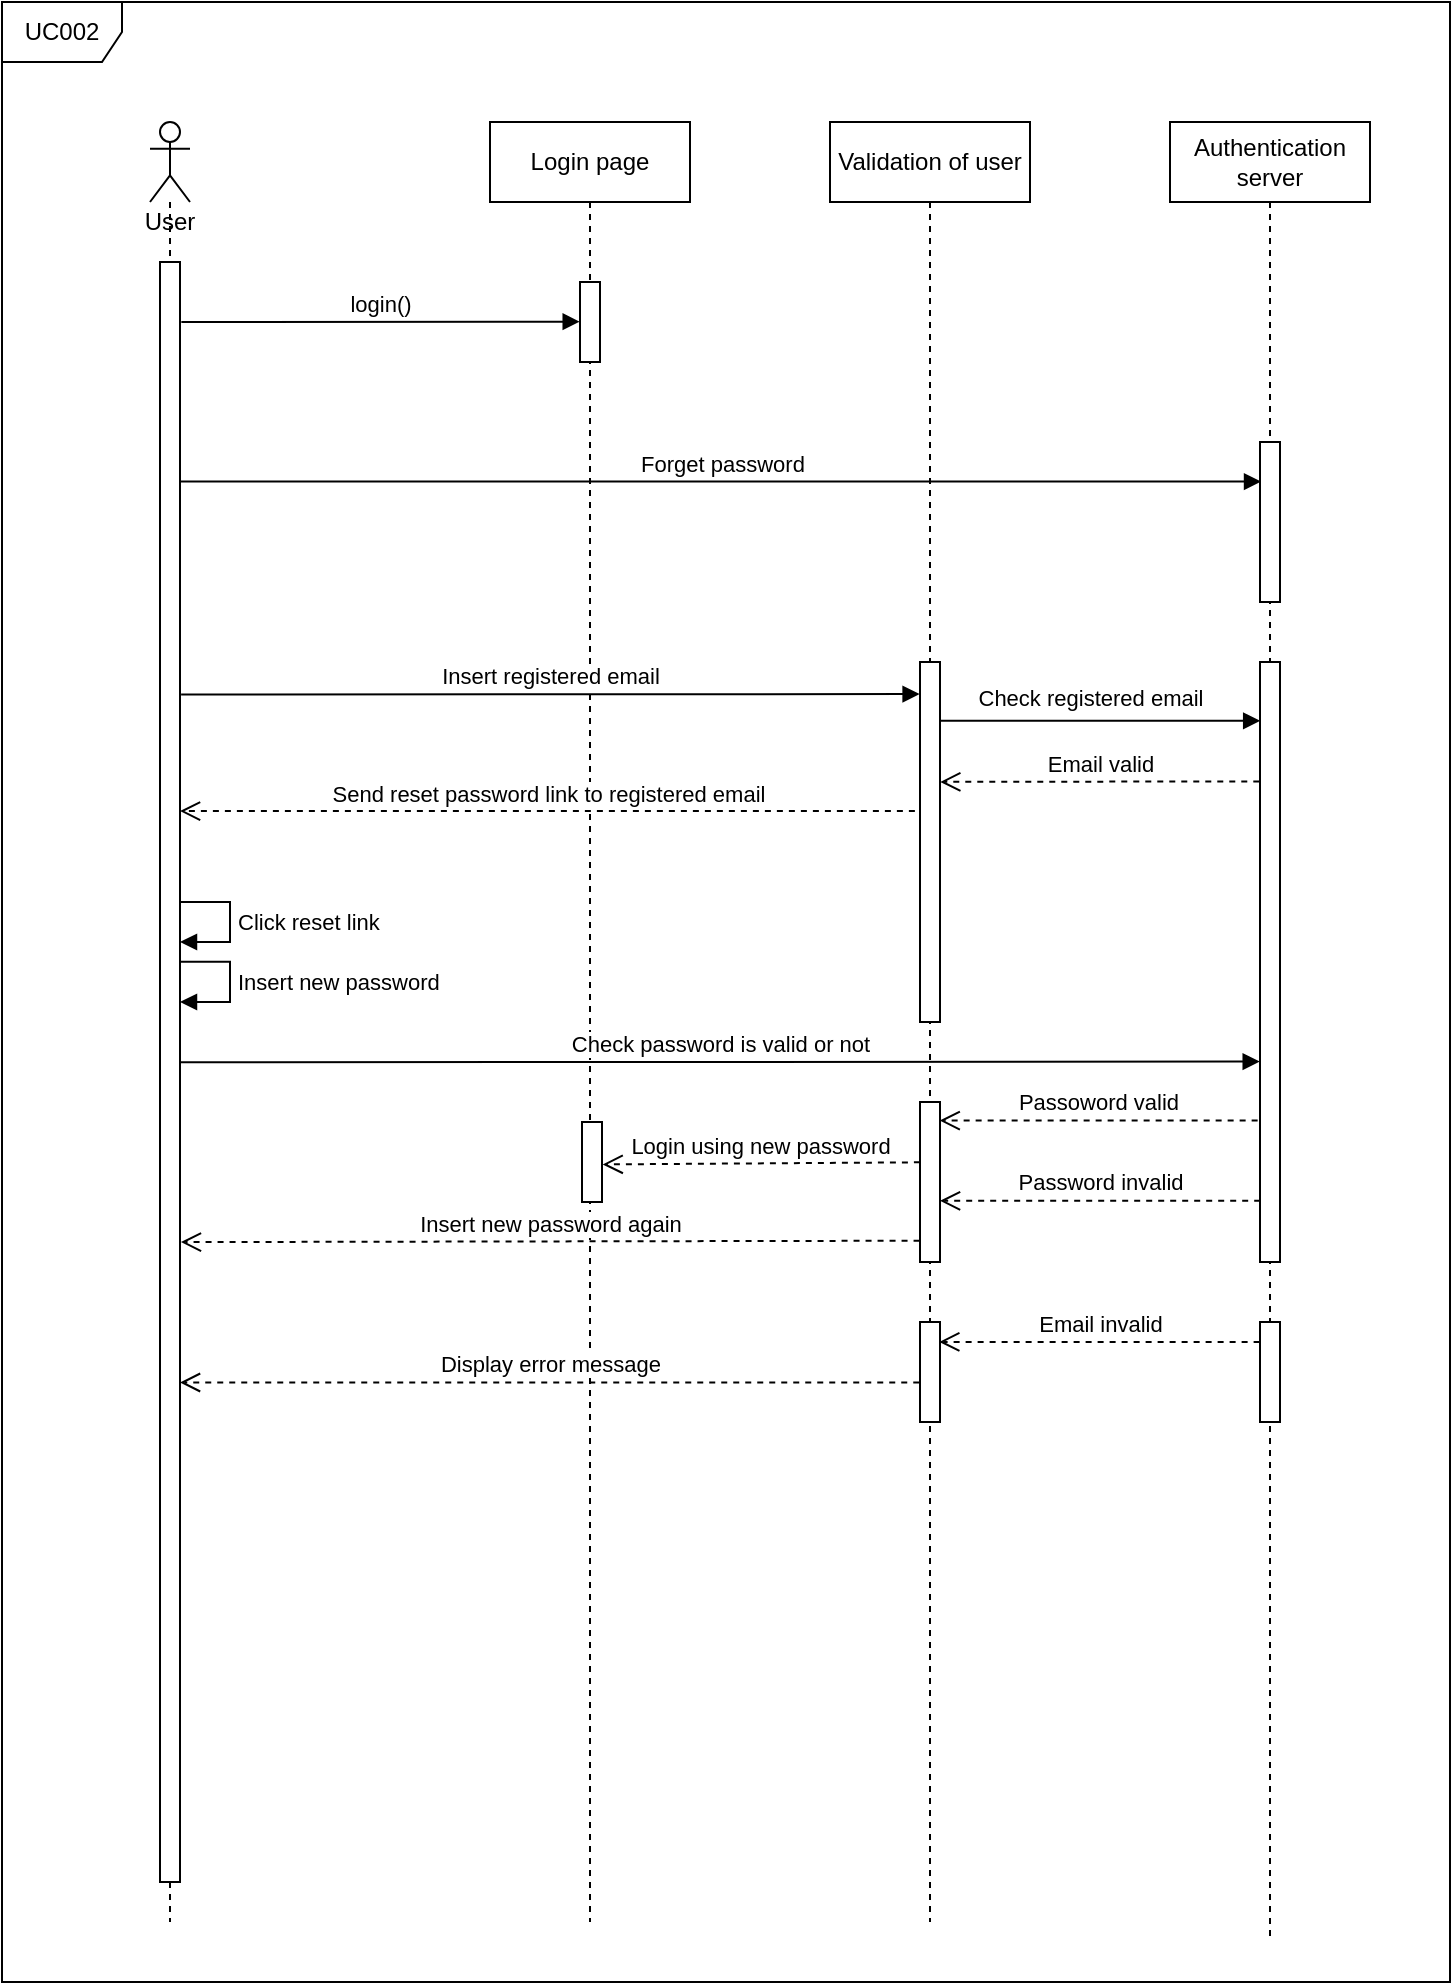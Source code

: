 <mxfile>
    <diagram id="svSEaXq6_SZsIZfI6RL0" name="Page-1">
        <mxGraphModel dx="1643" dy="938" grid="1" gridSize="10" guides="1" tooltips="1" connect="1" arrows="1" fold="1" page="1" pageScale="1" pageWidth="850" pageHeight="1100" math="0" shadow="0">
            <root>
                <mxCell id="0"/>
                <mxCell id="1" parent="0"/>
                <mxCell id="45" value="User" style="shape=umlLifeline;participant=umlActor;perimeter=lifelinePerimeter;whiteSpace=wrap;html=1;container=1;collapsible=0;recursiveResize=0;verticalAlign=top;spacingTop=36;outlineConnect=0;" vertex="1" parent="1">
                    <mxGeometry x="110" y="120" width="20" height="900" as="geometry"/>
                </mxCell>
                <mxCell id="47" value="" style="html=1;points=[];perimeter=orthogonalPerimeter;" vertex="1" parent="45">
                    <mxGeometry x="5" y="70" width="10" height="810" as="geometry"/>
                </mxCell>
                <mxCell id="67" value="Click reset link" style="edgeStyle=orthogonalEdgeStyle;html=1;align=left;spacingLeft=2;endArrow=block;rounded=0;entryX=1;entryY=0;" edge="1" parent="45">
                    <mxGeometry relative="1" as="geometry">
                        <mxPoint x="15" y="390" as="sourcePoint"/>
                        <Array as="points">
                            <mxPoint x="40" y="390"/>
                        </Array>
                        <mxPoint x="15" y="410" as="targetPoint"/>
                    </mxGeometry>
                </mxCell>
                <mxCell id="70" value="Insert new password" style="edgeStyle=orthogonalEdgeStyle;html=1;align=left;spacingLeft=2;endArrow=block;rounded=0;entryX=1;entryY=0;exitX=1.025;exitY=0.432;exitDx=0;exitDy=0;exitPerimeter=0;" edge="1" parent="45" source="47">
                    <mxGeometry relative="1" as="geometry">
                        <mxPoint x="20" y="420" as="sourcePoint"/>
                        <Array as="points">
                            <mxPoint x="40" y="420"/>
                            <mxPoint x="40" y="440"/>
                        </Array>
                        <mxPoint x="15" y="440" as="targetPoint"/>
                    </mxGeometry>
                </mxCell>
                <mxCell id="46" value="Login page" style="shape=umlLifeline;perimeter=lifelinePerimeter;whiteSpace=wrap;html=1;container=1;collapsible=0;recursiveResize=0;outlineConnect=0;" vertex="1" parent="1">
                    <mxGeometry x="280" y="120" width="100" height="900" as="geometry"/>
                </mxCell>
                <mxCell id="50" value="" style="html=1;points=[];perimeter=orthogonalPerimeter;" vertex="1" parent="46">
                    <mxGeometry x="45" y="80" width="10" height="40" as="geometry"/>
                </mxCell>
                <mxCell id="75" value="" style="html=1;points=[];perimeter=orthogonalPerimeter;" vertex="1" parent="46">
                    <mxGeometry x="46" y="500" width="10" height="40" as="geometry"/>
                </mxCell>
                <mxCell id="48" value="Validation of user" style="shape=umlLifeline;perimeter=lifelinePerimeter;whiteSpace=wrap;html=1;container=1;collapsible=0;recursiveResize=0;outlineConnect=0;" vertex="1" parent="1">
                    <mxGeometry x="450" y="120" width="100" height="900" as="geometry"/>
                </mxCell>
                <mxCell id="54" value="" style="html=1;points=[];perimeter=orthogonalPerimeter;" vertex="1" parent="48">
                    <mxGeometry x="45" y="270" width="10" height="180" as="geometry"/>
                </mxCell>
                <mxCell id="73" value="" style="html=1;points=[];perimeter=orthogonalPerimeter;" vertex="1" parent="48">
                    <mxGeometry x="45" y="490" width="10" height="80" as="geometry"/>
                </mxCell>
                <mxCell id="80" value="" style="html=1;points=[];perimeter=orthogonalPerimeter;" vertex="1" parent="48">
                    <mxGeometry x="45" y="600" width="10" height="50" as="geometry"/>
                </mxCell>
                <mxCell id="49" value="Authentication server" style="shape=umlLifeline;perimeter=lifelinePerimeter;whiteSpace=wrap;html=1;container=1;collapsible=0;recursiveResize=0;outlineConnect=0;" vertex="1" parent="1">
                    <mxGeometry x="620" y="120" width="100" height="910" as="geometry"/>
                </mxCell>
                <mxCell id="52" value="" style="html=1;points=[];perimeter=orthogonalPerimeter;" vertex="1" parent="49">
                    <mxGeometry x="45" y="160" width="10" height="80" as="geometry"/>
                </mxCell>
                <mxCell id="56" value="" style="html=1;points=[];perimeter=orthogonalPerimeter;" vertex="1" parent="49">
                    <mxGeometry x="45" y="270" width="10" height="300" as="geometry"/>
                </mxCell>
                <mxCell id="79" value="" style="html=1;points=[];perimeter=orthogonalPerimeter;" vertex="1" parent="49">
                    <mxGeometry x="45" y="600" width="10" height="50" as="geometry"/>
                </mxCell>
                <mxCell id="51" value="login()" style="html=1;verticalAlign=bottom;endArrow=block;entryX=-0.014;entryY=0.496;entryDx=0;entryDy=0;entryPerimeter=0;exitX=1.067;exitY=0.037;exitDx=0;exitDy=0;exitPerimeter=0;" edge="1" parent="1" source="47" target="50">
                    <mxGeometry width="80" relative="1" as="geometry">
                        <mxPoint x="130" y="220" as="sourcePoint"/>
                        <mxPoint x="320" y="220" as="targetPoint"/>
                    </mxGeometry>
                </mxCell>
                <mxCell id="53" value="Forget password" style="html=1;verticalAlign=bottom;endArrow=block;entryX=0.052;entryY=0.247;entryDx=0;entryDy=0;entryPerimeter=0;" edge="1" parent="1" source="47" target="52">
                    <mxGeometry width="80" relative="1" as="geometry">
                        <mxPoint x="130" y="300" as="sourcePoint"/>
                        <mxPoint x="660" y="300" as="targetPoint"/>
                    </mxGeometry>
                </mxCell>
                <mxCell id="55" value="Insert registered email" style="html=1;verticalAlign=bottom;endArrow=block;exitX=1.055;exitY=0.267;exitDx=0;exitDy=0;exitPerimeter=0;entryX=-0.02;entryY=0.089;entryDx=0;entryDy=0;entryPerimeter=0;" edge="1" parent="1" source="47" target="54">
                    <mxGeometry width="80" relative="1" as="geometry">
                        <mxPoint x="130" y="407" as="sourcePoint"/>
                        <mxPoint x="490" y="406" as="targetPoint"/>
                    </mxGeometry>
                </mxCell>
                <mxCell id="57" value="Check registered email" style="html=1;verticalAlign=bottom;endArrow=block;entryX=0.009;entryY=0.098;entryDx=0;entryDy=0;entryPerimeter=0;exitX=1.037;exitY=0.163;exitDx=0;exitDy=0;exitPerimeter=0;" edge="1" parent="1" source="54" target="56">
                    <mxGeometry x="-0.059" y="2" width="80" relative="1" as="geometry">
                        <mxPoint x="530" y="428" as="sourcePoint"/>
                        <mxPoint x="640" y="420" as="targetPoint"/>
                        <mxPoint as="offset"/>
                    </mxGeometry>
                </mxCell>
                <mxCell id="59" value="Send reset password link to registered email" style="html=1;verticalAlign=bottom;endArrow=open;dashed=1;endSize=8;exitX=-0.256;exitY=0.414;exitDx=0;exitDy=0;exitPerimeter=0;" edge="1" parent="1" source="54" target="47">
                    <mxGeometry relative="1" as="geometry">
                        <mxPoint x="400" y="490" as="sourcePoint"/>
                        <mxPoint x="420" y="480" as="targetPoint"/>
                    </mxGeometry>
                </mxCell>
                <mxCell id="58" value="Email valid" style="html=1;verticalAlign=bottom;endArrow=open;dashed=1;endSize=8;entryX=1.013;entryY=0.333;entryDx=0;entryDy=0;entryPerimeter=0;exitX=-0.036;exitY=0.199;exitDx=0;exitDy=0;exitPerimeter=0;" edge="1" parent="1" source="56" target="54">
                    <mxGeometry relative="1" as="geometry">
                        <mxPoint x="660" y="450" as="sourcePoint"/>
                        <mxPoint x="510" y="470" as="targetPoint"/>
                    </mxGeometry>
                </mxCell>
                <mxCell id="71" value="Check password is valid or not" style="html=1;verticalAlign=bottom;endArrow=block;exitX=1.005;exitY=0.494;exitDx=0;exitDy=0;exitPerimeter=0;entryX=-0.014;entryY=0.666;entryDx=0;entryDy=0;entryPerimeter=0;" edge="1" parent="1" source="47" target="56">
                    <mxGeometry width="80" relative="1" as="geometry">
                        <mxPoint x="130" y="590" as="sourcePoint"/>
                        <mxPoint x="660" y="590" as="targetPoint"/>
                    </mxGeometry>
                </mxCell>
                <mxCell id="74" value="Passoword valid" style="html=1;verticalAlign=bottom;endArrow=open;dashed=1;endSize=8;exitX=-0.118;exitY=0.764;exitDx=0;exitDy=0;exitPerimeter=0;entryX=0.984;entryY=0.116;entryDx=0;entryDy=0;entryPerimeter=0;" edge="1" parent="1" source="56" target="73">
                    <mxGeometry relative="1" as="geometry">
                        <mxPoint x="660" y="620" as="sourcePoint"/>
                        <mxPoint x="510" y="619" as="targetPoint"/>
                    </mxGeometry>
                </mxCell>
                <mxCell id="76" value="Login using new password" style="html=1;verticalAlign=bottom;endArrow=open;dashed=1;endSize=8;exitX=-0.005;exitY=0.377;exitDx=0;exitDy=0;exitPerimeter=0;entryX=1.034;entryY=0.53;entryDx=0;entryDy=0;entryPerimeter=0;" edge="1" parent="1" source="73" target="75">
                    <mxGeometry relative="1" as="geometry">
                        <mxPoint x="490" y="640" as="sourcePoint"/>
                        <mxPoint x="340" y="640" as="targetPoint"/>
                    </mxGeometry>
                </mxCell>
                <mxCell id="77" value="Password invalid" style="html=1;verticalAlign=bottom;endArrow=open;dashed=1;endSize=8;exitX=0.009;exitY=0.898;exitDx=0;exitDy=0;exitPerimeter=0;" edge="1" parent="1" source="56" target="73">
                    <mxGeometry relative="1" as="geometry">
                        <mxPoint x="660" y="660" as="sourcePoint"/>
                        <mxPoint x="510" y="659" as="targetPoint"/>
                    </mxGeometry>
                </mxCell>
                <mxCell id="78" value="Insert new password again" style="html=1;verticalAlign=bottom;endArrow=open;dashed=1;endSize=8;exitX=-0.022;exitY=0.867;exitDx=0;exitDy=0;exitPerimeter=0;entryX=1.046;entryY=0.605;entryDx=0;entryDy=0;entryPerimeter=0;" edge="1" parent="1" source="73" target="47">
                    <mxGeometry relative="1" as="geometry">
                        <mxPoint x="490" y="680" as="sourcePoint"/>
                        <mxPoint x="130" y="680" as="targetPoint"/>
                    </mxGeometry>
                </mxCell>
                <mxCell id="81" value="Email invalid" style="html=1;verticalAlign=bottom;endArrow=open;dashed=1;endSize=8;exitX=-0.019;exitY=0.199;exitDx=0;exitDy=0;exitPerimeter=0;entryX=0.962;entryY=0.199;entryDx=0;entryDy=0;entryPerimeter=0;" edge="1" parent="1" source="79" target="80">
                    <mxGeometry relative="1" as="geometry">
                        <mxPoint x="670" y="730" as="sourcePoint"/>
                        <mxPoint x="510" y="730" as="targetPoint"/>
                    </mxGeometry>
                </mxCell>
                <mxCell id="82" value="Display error message" style="html=1;verticalAlign=bottom;endArrow=open;dashed=1;endSize=8;exitX=-0.038;exitY=0.605;exitDx=0;exitDy=0;exitPerimeter=0;" edge="1" parent="1" source="80" target="47">
                    <mxGeometry relative="1" as="geometry">
                        <mxPoint x="480" y="750" as="sourcePoint"/>
                        <mxPoint x="420" y="750" as="targetPoint"/>
                    </mxGeometry>
                </mxCell>
                <mxCell id="83" value="UC002" style="shape=umlFrame;whiteSpace=wrap;html=1;" vertex="1" parent="1">
                    <mxGeometry x="36" y="60" width="724" height="990" as="geometry"/>
                </mxCell>
            </root>
        </mxGraphModel>
    </diagram>
</mxfile>